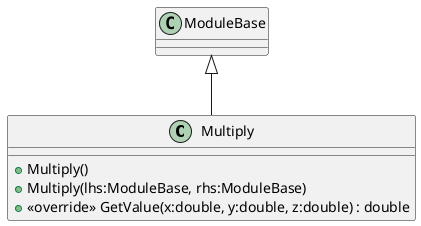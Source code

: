 @startuml
class Multiply {
    + Multiply()
    + Multiply(lhs:ModuleBase, rhs:ModuleBase)
    + <<override>> GetValue(x:double, y:double, z:double) : double
}
ModuleBase <|-- Multiply
@enduml
